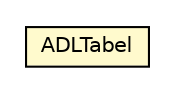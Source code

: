 #!/usr/local/bin/dot
#
# Class diagram 
# Generated by UMLGraph version R5_6-24-gf6e263 (http://www.umlgraph.org/)
#

digraph G {
	edge [fontname="Helvetica",fontsize=10,labelfontname="Helvetica",labelfontsize=10];
	node [fontname="Helvetica",fontsize=10,shape=plaintext];
	nodesep=0.25;
	ranksep=0.5;
	// nl.egem.stuf.sector.bg._0204.ADLTabel
	c4986 [label=<<table title="nl.egem.stuf.sector.bg._0204.ADLTabel" border="0" cellborder="1" cellspacing="0" cellpadding="2" port="p" bgcolor="lemonChiffon" href="./ADLTabel.html">
		<tr><td><table border="0" cellspacing="0" cellpadding="1">
<tr><td align="center" balign="center"> ADLTabel </td></tr>
		</table></td></tr>
		</table>>, URL="./ADLTabel.html", fontname="Helvetica", fontcolor="black", fontsize=10.0];
}

